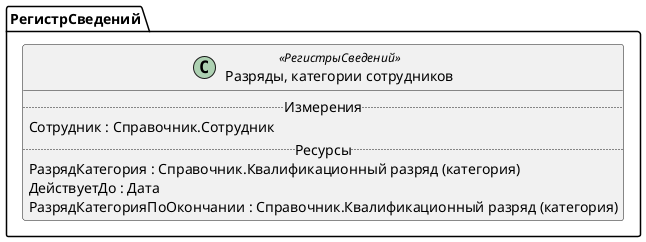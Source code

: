 ﻿@startuml РазрядыКатегорииСотрудников
'!include templates.wsd
'..\include templates.wsd
class РегистрСведений.РазрядыКатегорииСотрудников as "Разряды, категории сотрудников" <<РегистрыСведений>>
{
..Измерения..
Сотрудник : Справочник.Сотрудник
..Ресурсы..
РазрядКатегория : Справочник.Квалификационный разряд (категория)
ДействуетДо : Дата
РазрядКатегорияПоОкончании : Справочник.Квалификационный разряд (категория)
}
@enduml
